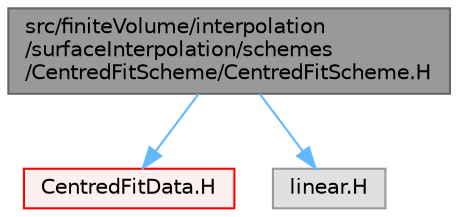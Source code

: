 digraph "src/finiteVolume/interpolation/surfaceInterpolation/schemes/CentredFitScheme/CentredFitScheme.H"
{
 // LATEX_PDF_SIZE
  bgcolor="transparent";
  edge [fontname=Helvetica,fontsize=10,labelfontname=Helvetica,labelfontsize=10];
  node [fontname=Helvetica,fontsize=10,shape=box,height=0.2,width=0.4];
  Node1 [id="Node000001",label="src/finiteVolume/interpolation\l/surfaceInterpolation/schemes\l/CentredFitScheme/CentredFitScheme.H",height=0.2,width=0.4,color="gray40", fillcolor="grey60", style="filled", fontcolor="black",tooltip=" "];
  Node1 -> Node2 [id="edge1_Node000001_Node000002",color="steelblue1",style="solid",tooltip=" "];
  Node2 [id="Node000002",label="CentredFitData.H",height=0.2,width=0.4,color="red", fillcolor="#FFF0F0", style="filled",URL="$CentredFitData_8H.html",tooltip=" "];
  Node1 -> Node344 [id="edge2_Node000001_Node000344",color="steelblue1",style="solid",tooltip=" "];
  Node344 [id="Node000344",label="linear.H",height=0.2,width=0.4,color="grey60", fillcolor="#E0E0E0", style="filled",tooltip=" "];
}

